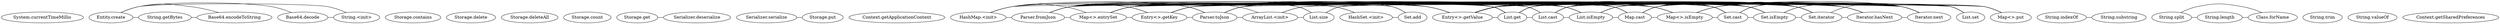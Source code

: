 graph {
    { rank=same;"System.currentTimeMillis";"Entity.create";"Base64.decode";"String.<init>";"String.getBytes";"Base64.encodeToString";"Storage.contains";"Storage.delete";"Storage.deleteAll";"Storage.count";"Storage.get";"Serializer.deserialize";"Serializer.serialize";"Storage.put";"Context.getApplicationContext";"HashMap.<init>";"Parser.fromJson";"Map<>.entrySet";"Entry<>.getKey";"Parser.toJson";"Entry<>.getValue";"Map<>.put";"HashSet.<init>";"Set.add";"ArrayList.<init>";"List.size";"List.get";"List.set";"String.indexOf";"String.substring";"String.split";"String.length";"Class.forName";"List.cast";"List.isEmpty";"Map.cast";"Map<>.isEmpty";"Set.cast";"Set.isEmpty";"Set.iterator";"Iterator.hasNext";"Iterator.next";"String.trim";"String.valueOf";"Context.getSharedPreferences";}
"Entity.create" -- "Base64.decode" 
"Entity.create" -- "String.<init>" 
"Entity.create" -- "String.getBytes" 
"Entity.create" -- "Base64.encodeToString" 
"Base64.decode" -- "String.<init>" 
"String.getBytes" -- "Base64.encodeToString" 
"Storage.get" -- "Serializer.deserialize" 
"Serializer.serialize" -- "Storage.put" 
"HashMap.<init>" -- "Parser.fromJson" 
"HashMap.<init>" -- "Map<>.entrySet" 
"HashMap.<init>" -- "Entry<>.getKey" 
"HashMap.<init>" -- "Parser.toJson" 
"HashMap.<init>" -- "Entry<>.getValue" 
"HashMap.<init>" -- "Map<>.put" 
"Parser.fromJson" -- "Map<>.entrySet" 
"Parser.fromJson" -- "Entry<>.getKey" 
"Parser.fromJson" -- "Parser.toJson" 
"Parser.fromJson" -- "Entry<>.getValue" 
"Parser.fromJson" -- "Map<>.put" 
"Parser.fromJson" -- "HashSet.<init>" 
"Parser.fromJson" -- "Set.add" 
"Parser.fromJson" -- "ArrayList.<init>" 
"Parser.fromJson" -- "List.size" 
"Parser.fromJson" -- "List.get" 
"Parser.fromJson" -- "List.set" 
"Map<>.entrySet" -- "Entry<>.getKey" 
"Map<>.entrySet" -- "Parser.toJson" 
"Map<>.entrySet" -- "Entry<>.getValue" 
"Map<>.entrySet" -- "Map<>.put" 
"Map<>.entrySet" -- "List.get" 
"Map<>.entrySet" -- "List.cast" 
"Map<>.entrySet" -- "List.isEmpty" 
"Map<>.entrySet" -- "Map.cast" 
"Map<>.entrySet" -- "Map<>.isEmpty" 
"Map<>.entrySet" -- "Set.cast" 
"Map<>.entrySet" -- "Set.isEmpty" 
"Map<>.entrySet" -- "Set.iterator" 
"Map<>.entrySet" -- "Iterator.hasNext" 
"Map<>.entrySet" -- "Iterator.next" 
"Entry<>.getKey" -- "Parser.toJson" 
"Entry<>.getKey" -- "Entry<>.getValue" 
"Entry<>.getKey" -- "Map<>.put" 
"Entry<>.getKey" -- "List.get" 
"Entry<>.getKey" -- "List.cast" 
"Entry<>.getKey" -- "List.isEmpty" 
"Entry<>.getKey" -- "Map.cast" 
"Entry<>.getKey" -- "Map<>.isEmpty" 
"Entry<>.getKey" -- "Set.cast" 
"Entry<>.getKey" -- "Set.isEmpty" 
"Entry<>.getKey" -- "Set.iterator" 
"Entry<>.getKey" -- "Iterator.hasNext" 
"Entry<>.getKey" -- "Iterator.next" 
"Parser.toJson" -- "Entry<>.getValue" 
"Parser.toJson" -- "Map<>.put" 
"Parser.toJson" -- "HashSet.<init>" 
"Parser.toJson" -- "Set.add" 
"Parser.toJson" -- "ArrayList.<init>" 
"Parser.toJson" -- "List.size" 
"Parser.toJson" -- "List.get" 
"Parser.toJson" -- "List.set" 
"Entry<>.getValue" -- "Map<>.put" 
"Entry<>.getValue" -- "List.get" 
"Entry<>.getValue" -- "List.cast" 
"Entry<>.getValue" -- "List.isEmpty" 
"Entry<>.getValue" -- "Map.cast" 
"Entry<>.getValue" -- "Map<>.isEmpty" 
"Entry<>.getValue" -- "Set.cast" 
"Entry<>.getValue" -- "Set.isEmpty" 
"Entry<>.getValue" -- "Set.iterator" 
"Entry<>.getValue" -- "Iterator.hasNext" 
"Entry<>.getValue" -- "Iterator.next" 
"HashSet.<init>" -- "Set.add" 
"ArrayList.<init>" -- "List.size" 
"ArrayList.<init>" -- "List.get" 
"ArrayList.<init>" -- "List.set" 
"List.size" -- "List.get" 
"List.size" -- "List.set" 
"List.get" -- "List.set" 
"List.get" -- "List.cast" 
"List.get" -- "List.isEmpty" 
"List.get" -- "Map.cast" 
"List.get" -- "Map<>.isEmpty" 
"List.get" -- "Set.cast" 
"List.get" -- "Set.isEmpty" 
"List.get" -- "Set.iterator" 
"List.get" -- "Iterator.hasNext" 
"List.get" -- "Iterator.next" 
"String.indexOf" -- "String.substring" 
"String.split" -- "String.length" 
"String.split" -- "Class.forName" 
"String.length" -- "Class.forName" 
"List.cast" -- "List.isEmpty" 
"List.cast" -- "Map.cast" 
"List.cast" -- "Map<>.isEmpty" 
"List.cast" -- "Set.cast" 
"List.cast" -- "Set.isEmpty" 
"List.cast" -- "Set.iterator" 
"List.cast" -- "Iterator.hasNext" 
"List.cast" -- "Iterator.next" 
"List.isEmpty" -- "Map.cast" 
"List.isEmpty" -- "Map<>.isEmpty" 
"List.isEmpty" -- "Set.cast" 
"List.isEmpty" -- "Set.isEmpty" 
"List.isEmpty" -- "Set.iterator" 
"List.isEmpty" -- "Iterator.hasNext" 
"List.isEmpty" -- "Iterator.next" 
"Map.cast" -- "Map<>.isEmpty" 
"Map.cast" -- "Set.cast" 
"Map.cast" -- "Set.isEmpty" 
"Map.cast" -- "Set.iterator" 
"Map.cast" -- "Iterator.hasNext" 
"Map.cast" -- "Iterator.next" 
"Map<>.isEmpty" -- "Set.cast" 
"Map<>.isEmpty" -- "Set.isEmpty" 
"Map<>.isEmpty" -- "Set.iterator" 
"Map<>.isEmpty" -- "Iterator.hasNext" 
"Map<>.isEmpty" -- "Iterator.next" 
"Set.cast" -- "Set.isEmpty" 
"Set.cast" -- "Set.iterator" 
"Set.cast" -- "Iterator.hasNext" 
"Set.cast" -- "Iterator.next" 
"Set.isEmpty" -- "Set.iterator" 
"Set.isEmpty" -- "Iterator.hasNext" 
"Set.isEmpty" -- "Iterator.next" 
"Set.iterator" -- "Iterator.hasNext" 
"Set.iterator" -- "Iterator.next" 
"Iterator.hasNext" -- "Iterator.next" 
}